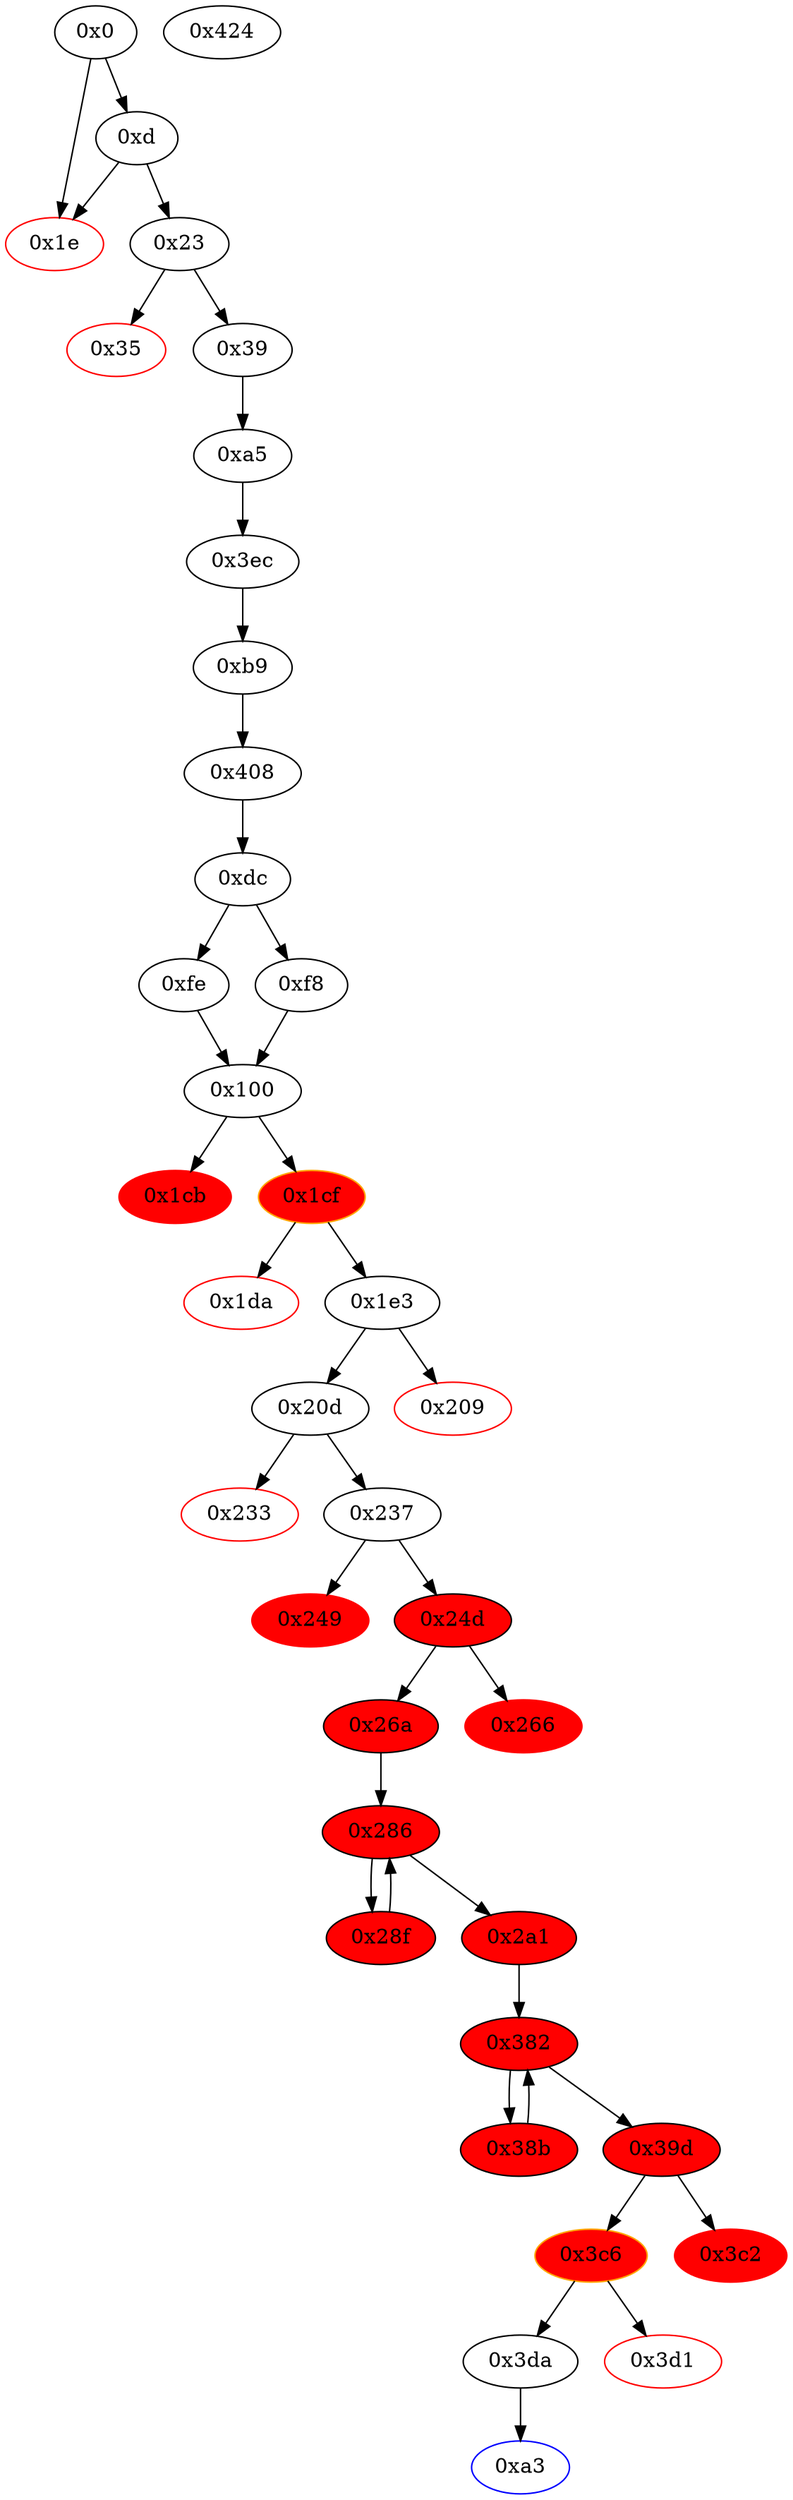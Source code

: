 strict digraph "" {
"0x3ec" [fillcolor=white, id="0x3ec", style=filled, tooltip="Block 0x3ec\n[0x3ec:0x407]\n---\nPredecessors: [0xa5]\nSuccessors: [0xb9]\n---\n0x3ec JUMPDEST\n0x3ed PUSH1 0x0\n0x3ef PUSH20 0xc586bef4a0992c495cf22e1aeee4e446cecdee0e\n0x404 SWAP1\n0x405 POP\n0x406 SWAP1\n0x407 JUMP\n---\n0x3ec: JUMPDEST \n0x3ed: V244 = 0x0\n0x3ef: V245 = 0xc586bef4a0992c495cf22e1aeee4e446cecdee0e\n0x407: JUMP 0xb9\n---\nEntry stack: [V9, 0xa3, V26, V31, V34, V37, V40, V26, V31, 0x0, 0xb9]\nStack pops: 1\nStack additions: [0xc586bef4a0992c495cf22e1aeee4e446cecdee0e]\nExit stack: [V9, 0xa3, V26, V31, V34, V37, V40, V26, V31, 0x0, 0xc586bef4a0992c495cf22e1aeee4e446cecdee0e]\n\nDef sites:\nV9: {0xd.0x12}\n0xa3: {0x23.0x24}\nV26: {0x39.0x55}\nV31: {0x39.0x75}\nV34: {0x39.0x7f}\nV37: {0x39.0x89}\nV40: {0x39.0x93}\nV26: {0x39.0x55}\nV31: {0x39.0x75}\n0x0: {0xa5.0xb0}\n0xb9: {0xa5.0xb2}\n"];
"0x1da" [color=red, fillcolor=white, id="0x1da", style=filled, tooltip="Block 0x1da\n[0x1da:0x1e2]\n---\nPredecessors: [0x1cf]\nSuccessors: []\n---\n0x1da RETURNDATASIZE\n0x1db PUSH1 0x0\n0x1dd DUP1\n0x1de RETURNDATACOPY\n0x1df RETURNDATASIZE\n0x1e0 PUSH1 0x0\n0x1e2 REVERT\n---\n0x1da: V105 = RETURNDATASIZE\n0x1db: V106 = 0x0\n0x1de: RETURNDATACOPY 0x0 0x0 V105\n0x1df: V107 = RETURNDATASIZE\n0x1e0: V108 = 0x0\n0x1e2: REVERT 0x0 V107\n---\nEntry stack: [V9, 0xa3, V26, V31, V34, V37, V40, V26, V31, 0xc586bef4a0992c495cf22e1aeee4e446cecdee0e, S6, 0x0, 0x60, 0xc586bef4a0992c495cf22e1aeee4e446cecdee0e, 0x85e2c5b, V90, V102]\nStack pops: 0\nStack additions: []\nExit stack: [V9, 0xa3, V26, V31, V34, V37, V40, V26, V31, 0xc586bef4a0992c495cf22e1aeee4e446cecdee0e, S6, 0x0, 0x60, 0xc586bef4a0992c495cf22e1aeee4e446cecdee0e, 0x85e2c5b, V90, V102]\n\nDef sites:\nV9: {0xd.0x12}\n0xa3: {0x23.0x24}\nV26: {0x39.0x55}\nV31: {0x39.0x75}\nV34: {0x39.0x7f}\nV37: {0x39.0x89}\nV40: {0x39.0x93}\nV26: {0x39.0x55}\nV31: {0x39.0x75}\n0xc586bef4a0992c495cf22e1aeee4e446cecdee0e: {0x3ec.0x3ef}\nS6: {0x39.0x7f, 0xf8.0xf8}\n0x0: {0x100.0x103}\n0x60: {0x100.0x105}\n0xc586bef4a0992c495cf22e1aeee4e446cecdee0e: {0x100.0x11d}\n0x85e2c5b: {0x100.0x11e}\nV90: {0x100.0x1b0}\nV102: {0x1cf.0x1d3}\n"];
"0xa3" [color=blue, fillcolor=white, id="0xa3", style=filled, tooltip="Block 0xa3\n[0xa3:0xa4]\n---\nPredecessors: [0x3da]\nSuccessors: []\n---\n0xa3 JUMPDEST\n0xa4 STOP\n---\n0xa3: JUMPDEST \n0xa4: STOP \n---\nEntry stack: [V9]\nStack pops: 0\nStack additions: []\nExit stack: [V9]\n\nDef sites:\nV9: {0xd.0x12}\n"];
"0x35" [color=red, fillcolor=white, id="0x35", style=filled, tooltip="Block 0x35\n[0x35:0x38]\n---\nPredecessors: [0x23]\nSuccessors: []\n---\n0x35 PUSH1 0x0\n0x37 DUP1\n0x38 REVERT\n---\n0x35: V22 = 0x0\n0x38: REVERT 0x0 0x0\n---\nEntry stack: [V9, 0xa3, 0x4, V17]\nStack pops: 0\nStack additions: []\nExit stack: [V9, 0xa3, 0x4, V17]\n\nDef sites:\nV9: {0xd.0x12}\n0xa3: {0x23.0x24}\n0x4: {0x23.0x27}\nV17: {0x23.0x2b}\n"];
"0x39" [fillcolor=white, id="0x39", style=filled, tooltip="Block 0x39\n[0x39:0xa2]\n---\nPredecessors: [0x23]\nSuccessors: [0xa5]\n---\n0x39 JUMPDEST\n0x3a DUP2\n0x3b ADD\n0x3c SWAP1\n0x3d DUP1\n0x3e DUP1\n0x3f CALLDATALOAD\n0x40 PUSH20 0xffffffffffffffffffffffffffffffffffffffff\n0x55 AND\n0x56 SWAP1\n0x57 PUSH1 0x20\n0x59 ADD\n0x5a SWAP1\n0x5b SWAP3\n0x5c SWAP2\n0x5d SWAP1\n0x5e DUP1\n0x5f CALLDATALOAD\n0x60 PUSH20 0xffffffffffffffffffffffffffffffffffffffff\n0x75 AND\n0x76 SWAP1\n0x77 PUSH1 0x20\n0x79 ADD\n0x7a SWAP1\n0x7b SWAP3\n0x7c SWAP2\n0x7d SWAP1\n0x7e DUP1\n0x7f CALLDATALOAD\n0x80 SWAP1\n0x81 PUSH1 0x20\n0x83 ADD\n0x84 SWAP1\n0x85 SWAP3\n0x86 SWAP2\n0x87 SWAP1\n0x88 DUP1\n0x89 CALLDATALOAD\n0x8a SWAP1\n0x8b PUSH1 0x20\n0x8d ADD\n0x8e SWAP1\n0x8f SWAP3\n0x90 SWAP2\n0x91 SWAP1\n0x92 DUP1\n0x93 CALLDATALOAD\n0x94 SWAP1\n0x95 PUSH1 0x20\n0x97 ADD\n0x98 SWAP1\n0x99 SWAP3\n0x9a SWAP2\n0x9b SWAP1\n0x9c POP\n0x9d POP\n0x9e POP\n0x9f PUSH2 0xa5\n0xa2 JUMP\n---\n0x39: JUMPDEST \n0x3b: V23 = ADD 0x4 V17\n0x3f: V24 = CALLDATALOAD 0x4\n0x40: V25 = 0xffffffffffffffffffffffffffffffffffffffff\n0x55: V26 = AND 0xffffffffffffffffffffffffffffffffffffffff V24\n0x57: V27 = 0x20\n0x59: V28 = ADD 0x20 0x4\n0x5f: V29 = CALLDATALOAD 0x24\n0x60: V30 = 0xffffffffffffffffffffffffffffffffffffffff\n0x75: V31 = AND 0xffffffffffffffffffffffffffffffffffffffff V29\n0x77: V32 = 0x20\n0x79: V33 = ADD 0x20 0x24\n0x7f: V34 = CALLDATALOAD 0x44\n0x81: V35 = 0x20\n0x83: V36 = ADD 0x20 0x44\n0x89: V37 = CALLDATALOAD 0x64\n0x8b: V38 = 0x20\n0x8d: V39 = ADD 0x20 0x64\n0x93: V40 = CALLDATALOAD 0x84\n0x95: V41 = 0x20\n0x97: V42 = ADD 0x20 0x84\n0x9f: V43 = 0xa5\n0xa2: JUMP 0xa5\n---\nEntry stack: [V9, 0xa3, 0x4, V17]\nStack pops: 2\nStack additions: [V26, V31, V34, V37, V40]\nExit stack: [V9, 0xa3, V26, V31, V34, V37, V40]\n\nDef sites:\nV9: {0xd.0x12}\n0xa3: {0x23.0x24}\n0x4: {0x23.0x27}\nV17: {0x23.0x2b}\n"];
"0x23" [fillcolor=white, id="0x23", style=filled, tooltip="Block 0x23\n[0x23:0x34]\n---\nPredecessors: [0xd]\nSuccessors: [0x35, 0x39]\n---\n0x23 JUMPDEST\n0x24 PUSH2 0xa3\n0x27 PUSH1 0x4\n0x29 DUP1\n0x2a CALLDATASIZE\n0x2b SUB\n0x2c PUSH1 0xa0\n0x2e DUP2\n0x2f LT\n0x30 ISZERO\n0x31 PUSH2 0x39\n0x34 JUMPI\n---\n0x23: JUMPDEST \n0x24: V14 = 0xa3\n0x27: V15 = 0x4\n0x2a: V16 = CALLDATASIZE\n0x2b: V17 = SUB V16 0x4\n0x2c: V18 = 0xa0\n0x2f: V19 = LT V17 0xa0\n0x30: V20 = ISZERO V19\n0x31: V21 = 0x39\n0x34: JUMPI 0x39 V20\n---\nEntry stack: [V9]\nStack pops: 0\nStack additions: [0xa3, 0x4, V17]\nExit stack: [V9, 0xa3, 0x4, V17]\n\nDef sites:\nV9: {0xd.0x12}\n"];
"0x233" [color=red, fillcolor=white, id="0x233", style=filled, tooltip="Block 0x233\n[0x233:0x236]\n---\nPredecessors: [0x20d]\nSuccessors: []\n---\n0x233 PUSH1 0x0\n0x235 DUP1\n0x236 REVERT\n---\n0x233: V137 = 0x0\n0x236: REVERT 0x0 0x0\n---\nEntry stack: [V9, 0xa3, V26, V31, V34, V37, V40, V26, V31, 0xc586bef4a0992c495cf22e1aeee4e446cecdee0e, S9, 0x0, 0x60, V127, V132, V126, V110, V129, V130, V132]\nStack pops: 0\nStack additions: []\nExit stack: [V9, 0xa3, V26, V31, V34, V37, V40, V26, V31, 0xc586bef4a0992c495cf22e1aeee4e446cecdee0e, S9, 0x0, 0x60, V127, V132, V126, V110, V129, V130, V132]\n\nDef sites:\nV9: {0xd.0x12}\n0xa3: {0x23.0x24}\nV26: {0x39.0x55}\nV31: {0x39.0x75}\nV34: {0x39.0x7f}\nV37: {0x39.0x89}\nV40: {0x39.0x93}\nV26: {0x39.0x55}\nV31: {0x39.0x75}\n0xc586bef4a0992c495cf22e1aeee4e446cecdee0e: {0x3ec.0x3ef}\nS9: {0x39.0x7f, 0xf8.0xf8}\n0x0: {0x100.0x103}\n0x60: {0x100.0x105}\nV127: {0x20d.0x213}\nV132: {0x20d.0x220}\nV126: {0x20d.0x20f}\nV110: {0x1e3.0x1ea}\nV129: {0x20d.0x217}\nV130: {0x20d.0x21d}\nV132: {0x20d.0x220}\n"];
"0x1e3" [fillcolor=white, id="0x1e3", style=filled, tooltip="Block 0x1e3\n[0x1e3:0x208]\n---\nPredecessors: [0x1cf]\nSuccessors: [0x209, 0x20d]\n---\n0x1e3 JUMPDEST\n0x1e4 POP\n0x1e5 POP\n0x1e6 POP\n0x1e7 POP\n0x1e8 PUSH1 0x40\n0x1ea MLOAD\n0x1eb RETURNDATASIZE\n0x1ec PUSH1 0x0\n0x1ee DUP3\n0x1ef RETURNDATACOPY\n0x1f0 RETURNDATASIZE\n0x1f1 PUSH1 0x1f\n0x1f3 NOT\n0x1f4 PUSH1 0x1f\n0x1f6 DUP3\n0x1f7 ADD\n0x1f8 AND\n0x1f9 DUP3\n0x1fa ADD\n0x1fb DUP1\n0x1fc PUSH1 0x40\n0x1fe MSTORE\n0x1ff POP\n0x200 PUSH1 0x40\n0x202 DUP2\n0x203 LT\n0x204 ISZERO\n0x205 PUSH2 0x20d\n0x208 JUMPI\n---\n0x1e3: JUMPDEST \n0x1e8: V109 = 0x40\n0x1ea: V110 = M[0x40]\n0x1eb: V111 = RETURNDATASIZE\n0x1ec: V112 = 0x0\n0x1ef: RETURNDATACOPY V110 0x0 V111\n0x1f0: V113 = RETURNDATASIZE\n0x1f1: V114 = 0x1f\n0x1f3: V115 = NOT 0x1f\n0x1f4: V116 = 0x1f\n0x1f7: V117 = ADD V113 0x1f\n0x1f8: V118 = AND V117 0xffffffffffffffffffffffffffffffffffffffffffffffffffffffffffffffe0\n0x1fa: V119 = ADD V110 V118\n0x1fc: V120 = 0x40\n0x1fe: M[0x40] = V119\n0x200: V121 = 0x40\n0x203: V122 = LT V113 0x40\n0x204: V123 = ISZERO V122\n0x205: V124 = 0x20d\n0x208: JUMPI 0x20d V123\n---\nEntry stack: [V9, 0xa3, V26, V31, V34, V37, V40, V26, V31, 0xc586bef4a0992c495cf22e1aeee4e446cecdee0e, S6, 0x0, 0x60, 0xc586bef4a0992c495cf22e1aeee4e446cecdee0e, 0x85e2c5b, V90, V102]\nStack pops: 4\nStack additions: [V110, V113]\nExit stack: [V9, 0xa3, V26, V31, V34, V37, V40, V26, V31, 0xc586bef4a0992c495cf22e1aeee4e446cecdee0e, S6, 0x0, 0x60, V110, V113]\n\nDef sites:\nV9: {0xd.0x12}\n0xa3: {0x23.0x24}\nV26: {0x39.0x55}\nV31: {0x39.0x75}\nV34: {0x39.0x7f}\nV37: {0x39.0x89}\nV40: {0x39.0x93}\nV26: {0x39.0x55}\nV31: {0x39.0x75}\n0xc586bef4a0992c495cf22e1aeee4e446cecdee0e: {0x3ec.0x3ef}\nS6: {0x39.0x7f, 0xf8.0xf8}\n0x0: {0x100.0x103}\n0x60: {0x100.0x105}\n0xc586bef4a0992c495cf22e1aeee4e446cecdee0e: {0x100.0x11d}\n0x85e2c5b: {0x100.0x11e}\nV90: {0x100.0x1b0}\nV102: {0x1cf.0x1d3}\n"];
"0xfe" [fillcolor=white, id="0xfe", style=filled, tooltip="Block 0xfe\n[0xfe:0xff]\n---\nPredecessors: [0xdc]\nSuccessors: [0x100]\n---\n0xfe JUMPDEST\n0xff DUP7\n---\n0xfe: JUMPDEST \n---\nEntry stack: [V9, 0xa3, V26, V31, V34, V37, V40, V26, V31, 0xc586bef4a0992c495cf22e1aeee4e446cecdee0e, 0x0]\nStack pops: 7\nStack additions: [S6, S5, S4, S3, S2, S1, S0, S6]\nExit stack: [V9, 0xa3, V26, V31, V34, V37, V40, V26, V31, 0xc586bef4a0992c495cf22e1aeee4e446cecdee0e, 0x0, V34]\n\nDef sites:\nV9: {0xd.0x12}\n0xa3: {0x23.0x24}\nV26: {0x39.0x55}\nV31: {0x39.0x75}\nV34: {0x39.0x7f}\nV37: {0x39.0x89}\nV40: {0x39.0x93}\nV26: {0x39.0x55}\nV31: {0x39.0x75}\n0xc586bef4a0992c495cf22e1aeee4e446cecdee0e: {0x3ec.0x3ef}\n0x0: {0xb9.0xbc}\n"];
"0x408" [fillcolor=white, id="0x408", style=filled, tooltip="Block 0x408\n[0x408:0x423]\n---\nPredecessors: [0xb9]\nSuccessors: [0xdc]\n---\n0x408 JUMPDEST\n0x409 PUSH1 0x0\n0x40b PUSH20 0xeeeeeeeeeeeeeeeeeeeeeeeeeeeeeeeeeeeeeeee\n0x420 SWAP1\n0x421 POP\n0x422 SWAP1\n0x423 JUMP\n---\n0x408: JUMPDEST \n0x409: V246 = 0x0\n0x40b: V247 = 0xeeeeeeeeeeeeeeeeeeeeeeeeeeeeeeeeeeeeeeee\n0x423: JUMP 0xdc\n---\nEntry stack: [V9, 0xa3, V26, V31, V34, V37, V40, V26, V31, 0xc586bef4a0992c495cf22e1aeee4e446cecdee0e, 0x0, V51, 0xdc]\nStack pops: 1\nStack additions: [0xeeeeeeeeeeeeeeeeeeeeeeeeeeeeeeeeeeeeeeee]\nExit stack: [V9, 0xa3, V26, V31, V34, V37, V40, V26, V31, 0xc586bef4a0992c495cf22e1aeee4e446cecdee0e, 0x0, V51, 0xeeeeeeeeeeeeeeeeeeeeeeeeeeeeeeeeeeeeeeee]\n\nDef sites:\nV9: {0xd.0x12}\n0xa3: {0x23.0x24}\nV26: {0x39.0x55}\nV31: {0x39.0x75}\nV34: {0x39.0x7f}\nV37: {0x39.0x89}\nV40: {0x39.0x93}\nV26: {0x39.0x55}\nV31: {0x39.0x75}\n0xc586bef4a0992c495cf22e1aeee4e446cecdee0e: {0x3ec.0x3ef}\n0x0: {0xb9.0xbc}\nV51: {0xb9.0xd4}\n0xdc: {0xb9.0xd5}\n"];
"0x382" [fillcolor=red, id="0x382", style=filled, tooltip="Block 0x382\n[0x382:0x38a]\n---\nPredecessors: [0x2a1, 0x38b]\nSuccessors: [0x38b, 0x39d]\n---\n0x382 JUMPDEST\n0x383 DUP4\n0x384 DUP2\n0x385 LT\n0x386 ISZERO\n0x387 PUSH2 0x39d\n0x38a JUMPI\n---\n0x382: JUMPDEST \n0x385: V216 = LT S0 V214\n0x386: V217 = ISZERO V216\n0x387: V218 = 0x39d\n0x38a: JUMPI 0x39d V217\n---\nEntry stack: [V9, 0xa3, V26, V31, V34, V37, V40, V26, V31, 0xc586bef4a0992c495cf22e1aeee4e446cecdee0e, S20, V127, V132, 0xc586bef4a0992c495cf22e1aeee4e446cecdee0e, 0xe2a7515e, S15, V31, V26, V34, V127, V132, V40, V185, V201, V209, V212, V214, V214, V209, V212, S0]\nStack pops: 4\nStack additions: [S3, S2, S1, S0]\nExit stack: [V9, 0xa3, V26, V31, V34, V37, V40, V26, V31, 0xc586bef4a0992c495cf22e1aeee4e446cecdee0e, S20, V127, V132, 0xc586bef4a0992c495cf22e1aeee4e446cecdee0e, 0xe2a7515e, S15, V31, V26, V34, V127, V132, V40, V185, V201, V209, V212, V214, V214, V209, V212, S0]\n\nDef sites:\nV9: {0xd.0x12}\n0xa3: {0x23.0x24}\nV26: {0x39.0x55}\nV31: {0x39.0x75}\nV34: {0x39.0x7f}\nV37: {0x39.0x89}\nV40: {0x39.0x93}\nV26: {0x39.0x55}\nV31: {0x39.0x75}\n0xc586bef4a0992c495cf22e1aeee4e446cecdee0e: {0x3ec.0x3ef}\nS20: {0x39.0x7f, 0xf8.0xf8}\nV127: {0x20d.0x213}\nV132: {0x20d.0x220}\n0xc586bef4a0992c495cf22e1aeee4e446cecdee0e: {0x2a1.0x2c9}\n0xe2a7515e: {0x2a1.0x2ca}\nS15: {0x39.0x7f, 0xf8.0xf8}\nV31: {0x39.0x75}\nV26: {0x39.0x55}\nV34: {0x39.0x7f}\nV127: {0x20d.0x213}\nV132: {0x20d.0x220}\nV40: {0x39.0x93}\nV185: {0x2a1.0x2e7}\nV201: {0x2a1.0x358}\nV209: {0x2a1.0x370}\nV212: {0x2a1.0x378}\nV214: {0x2a1.0x37c}\nV214: {0x2a1.0x37c}\nV209: {0x2a1.0x370}\nV212: {0x2a1.0x378}\nS0: {0x2a1.0x380, 0x38b.0x396}\n"];
"0xdc" [fillcolor=white, id="0xdc", style=filled, tooltip="Block 0xdc\n[0xdc:0xf7]\n---\nPredecessors: [0x408]\nSuccessors: [0xf8, 0xfe]\n---\n0xdc JUMPDEST\n0xdd PUSH20 0xffffffffffffffffffffffffffffffffffffffff\n0xf2 AND\n0xf3 EQ\n0xf4 PUSH2 0xfe\n0xf7 JUMPI\n---\n0xdc: JUMPDEST \n0xdd: V54 = 0xffffffffffffffffffffffffffffffffffffffff\n0xf2: V55 = AND 0xffffffffffffffffffffffffffffffffffffffff 0xeeeeeeeeeeeeeeeeeeeeeeeeeeeeeeeeeeeeeeee\n0xf3: V56 = EQ 0xeeeeeeeeeeeeeeeeeeeeeeeeeeeeeeeeeeeeeeee V51\n0xf4: V57 = 0xfe\n0xf7: JUMPI 0xfe V56\n---\nEntry stack: [V9, 0xa3, V26, V31, V34, V37, V40, V26, V31, 0xc586bef4a0992c495cf22e1aeee4e446cecdee0e, 0x0, V51, 0xeeeeeeeeeeeeeeeeeeeeeeeeeeeeeeeeeeeeeeee]\nStack pops: 2\nStack additions: []\nExit stack: [V9, 0xa3, V26, V31, V34, V37, V40, V26, V31, 0xc586bef4a0992c495cf22e1aeee4e446cecdee0e, 0x0]\n\nDef sites:\nV9: {0xd.0x12}\n0xa3: {0x23.0x24}\nV26: {0x39.0x55}\nV31: {0x39.0x75}\nV34: {0x39.0x7f}\nV37: {0x39.0x89}\nV40: {0x39.0x93}\nV26: {0x39.0x55}\nV31: {0x39.0x75}\n0xc586bef4a0992c495cf22e1aeee4e446cecdee0e: {0x3ec.0x3ef}\n0x0: {0xb9.0xbc}\nV51: {0xb9.0xd4}\n0xeeeeeeeeeeeeeeeeeeeeeeeeeeeeeeeeeeeeeeee: {0x408.0x40b}\n"];
"0x1cb" [color=red, fillcolor=red, id="0x1cb", style=filled, tooltip="Block 0x1cb\n[0x1cb:0x1ce]\n---\nPredecessors: [0x100]\nSuccessors: []\n---\n0x1cb PUSH1 0x0\n0x1cd DUP1\n0x1ce REVERT\n---\n0x1cb: V99 = 0x0\n0x1ce: REVERT 0x0 0x0\n---\nEntry stack: [V9, 0xa3, V26, V31, V34, V37, V40, V26, V31, 0xc586bef4a0992c495cf22e1aeee4e446cecdee0e, S11, 0x0, 0x60, 0xc586bef4a0992c495cf22e1aeee4e446cecdee0e, 0x85e2c5b, V90, 0x0, V93, V94, V93, 0xc586bef4a0992c495cf22e1aeee4e446cecdee0e, V96]\nStack pops: 0\nStack additions: []\nExit stack: [V9, 0xa3, V26, V31, V34, V37, V40, V26, V31, 0xc586bef4a0992c495cf22e1aeee4e446cecdee0e, S11, 0x0, 0x60, 0xc586bef4a0992c495cf22e1aeee4e446cecdee0e, 0x85e2c5b, V90, 0x0, V93, V94, V93, 0xc586bef4a0992c495cf22e1aeee4e446cecdee0e, V96]\n\nDef sites:\nV9: {0xd.0x12}\n0xa3: {0x23.0x24}\nV26: {0x39.0x55}\nV31: {0x39.0x75}\nV34: {0x39.0x7f}\nV37: {0x39.0x89}\nV40: {0x39.0x93}\nV26: {0x39.0x55}\nV31: {0x39.0x75}\n0xc586bef4a0992c495cf22e1aeee4e446cecdee0e: {0x3ec.0x3ef}\nS11: {0x39.0x7f, 0xf8.0xf8}\n0x0: {0x100.0x103}\n0x60: {0x100.0x105}\n0xc586bef4a0992c495cf22e1aeee4e446cecdee0e: {0x100.0x11d}\n0x85e2c5b: {0x100.0x11e}\nV90: {0x100.0x1b0}\n0x0: {0x100.0x1b8}\nV93: {0x100.0x1bc}\nV94: {0x100.0x1bf}\nV93: {0x100.0x1bc}\n0xc586bef4a0992c495cf22e1aeee4e446cecdee0e: {0x100.0x11d}\nV96: {0x100.0x1c4}\n"];
"0xb9" [fillcolor=white, id="0xb9", style=filled, tooltip="Block 0xb9\n[0xb9:0xdb]\n---\nPredecessors: [0x3ec]\nSuccessors: [0x408]\n---\n0xb9 JUMPDEST\n0xba SWAP1\n0xbb POP\n0xbc PUSH1 0x0\n0xbe DUP8\n0xbf PUSH20 0xffffffffffffffffffffffffffffffffffffffff\n0xd4 AND\n0xd5 PUSH2 0xdc\n0xd8 PUSH2 0x408\n0xdb JUMP\n---\n0xb9: JUMPDEST \n0xbc: V49 = 0x0\n0xbf: V50 = 0xffffffffffffffffffffffffffffffffffffffff\n0xd4: V51 = AND 0xffffffffffffffffffffffffffffffffffffffff V31\n0xd5: V52 = 0xdc\n0xd8: V53 = 0x408\n0xdb: JUMP 0x408\n---\nEntry stack: [V9, 0xa3, V26, V31, V34, V37, V40, V26, V31, 0x0, 0xc586bef4a0992c495cf22e1aeee4e446cecdee0e]\nStack pops: 8\nStack additions: [S7, S6, S5, S4, S3, S2, S0, 0x0, V51, 0xdc]\nExit stack: [V9, 0xa3, V26, V31, V34, V37, V40, V26, V31, 0xc586bef4a0992c495cf22e1aeee4e446cecdee0e, 0x0, V51, 0xdc]\n\nDef sites:\nV9: {0xd.0x12}\n0xa3: {0x23.0x24}\nV26: {0x39.0x55}\nV31: {0x39.0x75}\nV34: {0x39.0x7f}\nV37: {0x39.0x89}\nV40: {0x39.0x93}\nV26: {0x39.0x55}\nV31: {0x39.0x75}\n0x0: {0xa5.0xb0}\n0xc586bef4a0992c495cf22e1aeee4e446cecdee0e: {0x3ec.0x3ef}\n"];
"0x1cf" [color=orange, fillcolor=red, id="0x1cf", style=filled, tooltip="Block 0x1cf\n[0x1cf:0x1d9]\n---\nPredecessors: [0x100]\nSuccessors: [0x1da, 0x1e3]\n---\n0x1cf JUMPDEST\n0x1d0 POP\n0x1d1 GAS\n0x1d2 STATICCALL\n0x1d3 ISZERO\n0x1d4 DUP1\n0x1d5 ISZERO\n0x1d6 PUSH2 0x1e3\n0x1d9 JUMPI\n---\n0x1cf: JUMPDEST \n0x1d1: V100 = GAS\n0x1d2: V101 = STATICCALL V100 0xc586bef4a0992c495cf22e1aeee4e446cecdee0e V93 V94 V93 0x0\n0x1d3: V102 = ISZERO V101\n0x1d5: V103 = ISZERO V102\n0x1d6: V104 = 0x1e3\n0x1d9: JUMPI 0x1e3 V103\n---\nEntry stack: [V9, 0xa3, V26, V31, V34, V37, V40, V26, V31, 0xc586bef4a0992c495cf22e1aeee4e446cecdee0e, S11, 0x0, 0x60, 0xc586bef4a0992c495cf22e1aeee4e446cecdee0e, 0x85e2c5b, V90, 0x0, V93, V94, V93, 0xc586bef4a0992c495cf22e1aeee4e446cecdee0e, V96]\nStack pops: 6\nStack additions: [V102]\nExit stack: [V9, 0xa3, V26, V31, V34, V37, V40, V26, V31, 0xc586bef4a0992c495cf22e1aeee4e446cecdee0e, S11, 0x0, 0x60, 0xc586bef4a0992c495cf22e1aeee4e446cecdee0e, 0x85e2c5b, V90, V102]\n\nDef sites:\nV9: {0xd.0x12}\n0xa3: {0x23.0x24}\nV26: {0x39.0x55}\nV31: {0x39.0x75}\nV34: {0x39.0x7f}\nV37: {0x39.0x89}\nV40: {0x39.0x93}\nV26: {0x39.0x55}\nV31: {0x39.0x75}\n0xc586bef4a0992c495cf22e1aeee4e446cecdee0e: {0x3ec.0x3ef}\nS11: {0x39.0x7f, 0xf8.0xf8}\n0x0: {0x100.0x103}\n0x60: {0x100.0x105}\n0xc586bef4a0992c495cf22e1aeee4e446cecdee0e: {0x100.0x11d}\n0x85e2c5b: {0x100.0x11e}\nV90: {0x100.0x1b0}\n0x0: {0x100.0x1b8}\nV93: {0x100.0x1bc}\nV94: {0x100.0x1bf}\nV93: {0x100.0x1bc}\n0xc586bef4a0992c495cf22e1aeee4e446cecdee0e: {0x100.0x11d}\nV96: {0x100.0x1c4}\n"];
"0x20d" [fillcolor=white, id="0x20d", style=filled, tooltip="Block 0x20d\n[0x20d:0x232]\n---\nPredecessors: [0x1e3]\nSuccessors: [0x233, 0x237]\n---\n0x20d JUMPDEST\n0x20e DUP2\n0x20f ADD\n0x210 SWAP1\n0x211 DUP1\n0x212 DUP1\n0x213 MLOAD\n0x214 SWAP1\n0x215 PUSH1 0x20\n0x217 ADD\n0x218 SWAP1\n0x219 SWAP3\n0x21a SWAP2\n0x21b SWAP1\n0x21c DUP1\n0x21d MLOAD\n0x21e PUSH1 0x40\n0x220 MLOAD\n0x221 SWAP4\n0x222 SWAP3\n0x223 SWAP2\n0x224 SWAP1\n0x225 DUP5\n0x226 PUSH5 0x100000000\n0x22c DUP3\n0x22d GT\n0x22e ISZERO\n0x22f PUSH2 0x237\n0x232 JUMPI\n---\n0x20d: JUMPDEST \n0x20f: V126 = ADD V110 V113\n0x213: V127 = M[V110]\n0x215: V128 = 0x20\n0x217: V129 = ADD 0x20 V110\n0x21d: V130 = M[V129]\n0x21e: V131 = 0x40\n0x220: V132 = M[0x40]\n0x226: V133 = 0x100000000\n0x22d: V134 = GT V130 0x100000000\n0x22e: V135 = ISZERO V134\n0x22f: V136 = 0x237\n0x232: JUMPI 0x237 V135\n---\nEntry stack: [V9, 0xa3, V26, V31, V34, V37, V40, V26, V31, 0xc586bef4a0992c495cf22e1aeee4e446cecdee0e, S4, 0x0, 0x60, V110, V113]\nStack pops: 2\nStack additions: [V127, V132, V126, S1, V129, V130, V132]\nExit stack: [V9, 0xa3, V26, V31, V34, V37, V40, V26, V31, 0xc586bef4a0992c495cf22e1aeee4e446cecdee0e, S4, 0x0, 0x60, V127, V132, V126, V110, V129, V130, V132]\n\nDef sites:\nV9: {0xd.0x12}\n0xa3: {0x23.0x24}\nV26: {0x39.0x55}\nV31: {0x39.0x75}\nV34: {0x39.0x7f}\nV37: {0x39.0x89}\nV40: {0x39.0x93}\nV26: {0x39.0x55}\nV31: {0x39.0x75}\n0xc586bef4a0992c495cf22e1aeee4e446cecdee0e: {0x3ec.0x3ef}\nS4: {0x39.0x7f, 0xf8.0xf8}\n0x0: {0x100.0x103}\n0x60: {0x100.0x105}\nV110: {0x1e3.0x1ea}\nV113: {0x1e3.0x1f0}\n"];
"0xa5" [fillcolor=white, id="0xa5", style=filled, tooltip="Block 0xa5\n[0xa5:0xb8]\n---\nPredecessors: [0x39]\nSuccessors: [0x3ec]\n---\n0xa5 JUMPDEST\n0xa6 PUSH1 0x0\n0xa8 DUP6\n0xa9 SWAP1\n0xaa POP\n0xab PUSH1 0x0\n0xad DUP6\n0xae SWAP1\n0xaf POP\n0xb0 PUSH1 0x0\n0xb2 PUSH2 0xb9\n0xb5 PUSH2 0x3ec\n0xb8 JUMP\n---\n0xa5: JUMPDEST \n0xa6: V44 = 0x0\n0xab: V45 = 0x0\n0xb0: V46 = 0x0\n0xb2: V47 = 0xb9\n0xb5: V48 = 0x3ec\n0xb8: JUMP 0x3ec\n---\nEntry stack: [V9, 0xa3, V26, V31, V34, V37, V40]\nStack pops: 5\nStack additions: [S4, S3, S2, S1, S0, S4, S3, 0x0, 0xb9]\nExit stack: [V9, 0xa3, V26, V31, V34, V37, V40, V26, V31, 0x0, 0xb9]\n\nDef sites:\nV9: {0xd.0x12}\n0xa3: {0x23.0x24}\nV26: {0x39.0x55}\nV31: {0x39.0x75}\nV34: {0x39.0x7f}\nV37: {0x39.0x89}\nV40: {0x39.0x93}\n"];
"0x3da" [fillcolor=white, id="0x3da", style=filled, tooltip="Block 0x3da\n[0x3da:0x3eb]\n---\nPredecessors: [0x3c6]\nSuccessors: [0xa3]\n---\n0x3da JUMPDEST\n0x3db POP\n0x3dc POP\n0x3dd POP\n0x3de POP\n0x3df POP\n0x3e0 POP\n0x3e1 POP\n0x3e2 POP\n0x3e3 POP\n0x3e4 POP\n0x3e5 POP\n0x3e6 POP\n0x3e7 POP\n0x3e8 POP\n0x3e9 POP\n0x3ea POP\n0x3eb JUMP\n---\n0x3da: JUMPDEST \n0x3eb: JUMP 0xa3\n---\nEntry stack: [V9, 0xa3, V26, V31, V34, V37, V40, V26, V31, 0xc586bef4a0992c495cf22e1aeee4e446cecdee0e, S7, V127, V132, 0xc586bef4a0992c495cf22e1aeee4e446cecdee0e, 0xe2a7515e, S2, S1, V237]\nStack pops: 17\nStack additions: []\nExit stack: [V9]\n\nDef sites:\nV9: {0xd.0x12}\n0xa3: {0x23.0x24}\nV26: {0x39.0x55}\nV31: {0x39.0x75}\nV34: {0x39.0x7f}\nV37: {0x39.0x89}\nV40: {0x39.0x93}\nV26: {0x39.0x55}\nV31: {0x39.0x75}\n0xc586bef4a0992c495cf22e1aeee4e446cecdee0e: {0x3ec.0x3ef}\nS7: {0x39.0x7f, 0xf8.0xf8}\nV127: {0x20d.0x213}\nV132: {0x20d.0x220}\n0xc586bef4a0992c495cf22e1aeee4e446cecdee0e: {0x2a1.0x2c9}\n0xe2a7515e: {0x2a1.0x2ca}\nS2: {0x39.0x7f, 0xf8.0xf8}\nS1: {0x39d_0x2a1.0x3a4, 0x39d_0x38b.0x3a4}\nV237: {0x3c6.0x3ca}\n"];
"0x26a" [fillcolor=red, id="0x26a", style=filled, tooltip="Block 0x26a\n[0x26a:0x285]\n---\nPredecessors: [0x24d]\nSuccessors: [0x286]\n---\n0x26a JUMPDEST\n0x26b DUP1\n0x26c DUP4\n0x26d MSTORE\n0x26e PUSH1 0x20\n0x270 DUP4\n0x271 ADD\n0x272 SWAP3\n0x273 POP\n0x274 POP\n0x275 POP\n0x276 SWAP1\n0x277 DUP1\n0x278 MLOAD\n0x279 SWAP1\n0x27a PUSH1 0x20\n0x27c ADD\n0x27d SWAP1\n0x27e PUSH1 0x20\n0x280 MUL\n0x281 DUP1\n0x282 DUP4\n0x283 DUP4\n0x284 PUSH1 0x0\n---\n0x26a: JUMPDEST \n0x26d: M[V132] = V145\n0x26e: V156 = 0x20\n0x271: V157 = ADD V132 0x20\n0x278: V158 = M[V138]\n0x27a: V159 = 0x20\n0x27c: V160 = ADD 0x20 V138\n0x27e: V161 = 0x20\n0x280: V162 = MUL 0x20 V158\n0x284: V163 = 0x0\n---\nEntry stack: [V9, 0xa3, V26, V31, V34, V37, V40, V26, V31, 0xc586bef4a0992c495cf22e1aeee4e446cecdee0e, S11, 0x0, 0x60, V127, V132, V126, V110, V129, V138, V132, V140, V145]\nStack pops: 4\nStack additions: [V157, V160, V162, V162, V157, V160, 0x0]\nExit stack: [V9, 0xa3, V26, V31, V34, V37, V40, V26, V31, 0xc586bef4a0992c495cf22e1aeee4e446cecdee0e, S11, 0x0, 0x60, V127, V132, V126, V110, V129, V157, V160, V162, V162, V157, V160, 0x0]\n\nDef sites:\nV9: {0xd.0x12}\n0xa3: {0x23.0x24}\nV26: {0x39.0x55}\nV31: {0x39.0x75}\nV34: {0x39.0x7f}\nV37: {0x39.0x89}\nV40: {0x39.0x93}\nV26: {0x39.0x55}\nV31: {0x39.0x75}\n0xc586bef4a0992c495cf22e1aeee4e446cecdee0e: {0x3ec.0x3ef}\nS11: {0x39.0x7f, 0xf8.0xf8}\n0x0: {0x100.0x103}\n0x60: {0x100.0x105}\nV127: {0x20d.0x213}\nV132: {0x20d.0x220}\nV126: {0x20d.0x20f}\nV110: {0x1e3.0x1ea}\nV129: {0x20d.0x217}\nV138: {0x237.0x23a}\nV132: {0x20d.0x220}\nV140: {0x237.0x240}\nV145: {0x24d.0x24f}\n"];
"0x266" [color=red, fillcolor=red, id="0x266", style=filled, tooltip="Block 0x266\n[0x266:0x269]\n---\nPredecessors: [0x24d]\nSuccessors: []\n---\n0x266 PUSH1 0x0\n0x268 DUP1\n0x269 REVERT\n---\n0x266: V155 = 0x0\n0x269: REVERT 0x0 0x0\n---\nEntry stack: [V9, 0xa3, V26, V31, V34, V37, V40, V26, V31, 0xc586bef4a0992c495cf22e1aeee4e446cecdee0e, S11, 0x0, 0x60, V127, V132, V126, V110, V129, V138, V132, V140, V145]\nStack pops: 0\nStack additions: []\nExit stack: [V9, 0xa3, V26, V31, V34, V37, V40, V26, V31, 0xc586bef4a0992c495cf22e1aeee4e446cecdee0e, S11, 0x0, 0x60, V127, V132, V126, V110, V129, V138, V132, V140, V145]\n\nDef sites:\nV9: {0xd.0x12}\n0xa3: {0x23.0x24}\nV26: {0x39.0x55}\nV31: {0x39.0x75}\nV34: {0x39.0x7f}\nV37: {0x39.0x89}\nV40: {0x39.0x93}\nV26: {0x39.0x55}\nV31: {0x39.0x75}\n0xc586bef4a0992c495cf22e1aeee4e446cecdee0e: {0x3ec.0x3ef}\nS11: {0x39.0x7f, 0xf8.0xf8}\n0x0: {0x100.0x103}\n0x60: {0x100.0x105}\nV127: {0x20d.0x213}\nV132: {0x20d.0x220}\nV126: {0x20d.0x20f}\nV110: {0x1e3.0x1ea}\nV129: {0x20d.0x217}\nV138: {0x237.0x23a}\nV132: {0x20d.0x220}\nV140: {0x237.0x240}\nV145: {0x24d.0x24f}\n"];
"0x38b" [fillcolor=red, id="0x38b", style=filled, tooltip="Block 0x38b\n[0x38b:0x39c]\n---\nPredecessors: [0x382]\nSuccessors: [0x382]\n---\n0x38b DUP1\n0x38c DUP3\n0x38d ADD\n0x38e MLOAD\n0x38f DUP2\n0x390 DUP5\n0x391 ADD\n0x392 MSTORE\n0x393 PUSH1 0x20\n0x395 DUP2\n0x396 ADD\n0x397 SWAP1\n0x398 POP\n0x399 PUSH2 0x382\n0x39c JUMP\n---\n0x38d: V219 = ADD V212 S0\n0x38e: V220 = M[V219]\n0x391: V221 = ADD V209 S0\n0x392: M[V221] = V220\n0x393: V222 = 0x20\n0x396: V223 = ADD S0 0x20\n0x399: V224 = 0x382\n0x39c: JUMP 0x382\n---\nEntry stack: [V9, 0xa3, V26, V31, V34, V37, V40, V26, V31, 0xc586bef4a0992c495cf22e1aeee4e446cecdee0e, S20, V127, V132, 0xc586bef4a0992c495cf22e1aeee4e446cecdee0e, 0xe2a7515e, S15, V31, V26, V34, V127, V132, V40, V185, V201, V209, V212, V214, V214, V209, V212, S0]\nStack pops: 3\nStack additions: [S2, S1, V223]\nExit stack: [V9, 0xa3, V26, V31, V34, V37, V40, V26, V31, 0xc586bef4a0992c495cf22e1aeee4e446cecdee0e, S20, V127, V132, 0xc586bef4a0992c495cf22e1aeee4e446cecdee0e, 0xe2a7515e, S15, V31, V26, V34, V127, V132, V40, V185, V201, V209, V212, V214, V214, V209, V212, V223]\n\nDef sites:\nV9: {0xd.0x12}\n0xa3: {0x23.0x24}\nV26: {0x39.0x55}\nV31: {0x39.0x75}\nV34: {0x39.0x7f}\nV37: {0x39.0x89}\nV40: {0x39.0x93}\nV26: {0x39.0x55}\nV31: {0x39.0x75}\n0xc586bef4a0992c495cf22e1aeee4e446cecdee0e: {0x3ec.0x3ef}\nS20: {0x39.0x7f, 0xf8.0xf8}\nV127: {0x20d.0x213}\nV132: {0x20d.0x220}\n0xc586bef4a0992c495cf22e1aeee4e446cecdee0e: {0x2a1.0x2c9}\n0xe2a7515e: {0x2a1.0x2ca}\nS15: {0x39.0x7f, 0xf8.0xf8}\nV31: {0x39.0x75}\nV26: {0x39.0x55}\nV34: {0x39.0x7f}\nV127: {0x20d.0x213}\nV132: {0x20d.0x220}\nV40: {0x39.0x93}\nV185: {0x2a1.0x2e7}\nV201: {0x2a1.0x358}\nV209: {0x2a1.0x370}\nV212: {0x2a1.0x378}\nV214: {0x2a1.0x37c}\nV214: {0x2a1.0x37c}\nV209: {0x2a1.0x370}\nV212: {0x2a1.0x378}\nS0: {0x2a1.0x380, 0x38b.0x396}\n"];
"0x28f" [fillcolor=red, id="0x28f", style=filled, tooltip="Block 0x28f\n[0x28f:0x2a0]\n---\nPredecessors: [0x286]\nSuccessors: [0x286]\n---\n0x28f DUP1\n0x290 DUP3\n0x291 ADD\n0x292 MLOAD\n0x293 DUP2\n0x294 DUP5\n0x295 ADD\n0x296 MSTORE\n0x297 PUSH1 0x20\n0x299 DUP2\n0x29a ADD\n0x29b SWAP1\n0x29c POP\n0x29d PUSH2 0x286\n0x2a0 JUMP\n---\n0x291: V167 = ADD V160 S0\n0x292: V168 = M[V167]\n0x295: V169 = ADD V157 S0\n0x296: M[V169] = V168\n0x297: V170 = 0x20\n0x29a: V171 = ADD S0 0x20\n0x29d: V172 = 0x286\n0x2a0: JUMP 0x286\n---\nEntry stack: [V9, 0xa3, V26, V31, V34, V37, V40, V26, V31, 0xc586bef4a0992c495cf22e1aeee4e446cecdee0e, S14, 0x0, 0x60, V127, V132, V126, V110, V129, V157, V160, V162, V162, V157, V160, S0]\nStack pops: 3\nStack additions: [S2, S1, V171]\nExit stack: [V9, 0xa3, V26, V31, V34, V37, V40, V26, V31, 0xc586bef4a0992c495cf22e1aeee4e446cecdee0e, S14, 0x0, 0x60, V127, V132, V126, V110, V129, V157, V160, V162, V162, V157, V160, V171]\n\nDef sites:\nV9: {0xd.0x12}\n0xa3: {0x23.0x24}\nV26: {0x39.0x55}\nV31: {0x39.0x75}\nV34: {0x39.0x7f}\nV37: {0x39.0x89}\nV40: {0x39.0x93}\nV26: {0x39.0x55}\nV31: {0x39.0x75}\n0xc586bef4a0992c495cf22e1aeee4e446cecdee0e: {0x3ec.0x3ef}\nS14: {0x39.0x7f, 0xf8.0xf8}\n0x0: {0x100.0x103}\n0x60: {0x100.0x105}\nV127: {0x20d.0x213}\nV132: {0x20d.0x220}\nV126: {0x20d.0x20f}\nV110: {0x1e3.0x1ea}\nV129: {0x20d.0x217}\nV157: {0x26a.0x271}\nV160: {0x26a.0x27c}\nV162: {0x26a.0x280}\nV162: {0x26a.0x280}\nV157: {0x26a.0x271}\nV160: {0x26a.0x27c}\nS0: {0x26a.0x284, 0x28f.0x29a}\n"];
"0x286" [fillcolor=red, id="0x286", style=filled, tooltip="Block 0x286\n[0x286:0x28e]\n---\nPredecessors: [0x26a, 0x28f]\nSuccessors: [0x28f, 0x2a1]\n---\n0x286 JUMPDEST\n0x287 DUP4\n0x288 DUP2\n0x289 LT\n0x28a ISZERO\n0x28b PUSH2 0x2a1\n0x28e JUMPI\n---\n0x286: JUMPDEST \n0x289: V164 = LT S0 V162\n0x28a: V165 = ISZERO V164\n0x28b: V166 = 0x2a1\n0x28e: JUMPI 0x2a1 V165\n---\nEntry stack: [V9, 0xa3, V26, V31, V34, V37, V40, V26, V31, 0xc586bef4a0992c495cf22e1aeee4e446cecdee0e, S14, 0x0, 0x60, V127, V132, V126, V110, V129, V157, V160, V162, V162, V157, V160, S0]\nStack pops: 4\nStack additions: [S3, S2, S1, S0]\nExit stack: [V9, 0xa3, V26, V31, V34, V37, V40, V26, V31, 0xc586bef4a0992c495cf22e1aeee4e446cecdee0e, S14, 0x0, 0x60, V127, V132, V126, V110, V129, V157, V160, V162, V162, V157, V160, S0]\n\nDef sites:\nV9: {0xd.0x12}\n0xa3: {0x23.0x24}\nV26: {0x39.0x55}\nV31: {0x39.0x75}\nV34: {0x39.0x7f}\nV37: {0x39.0x89}\nV40: {0x39.0x93}\nV26: {0x39.0x55}\nV31: {0x39.0x75}\n0xc586bef4a0992c495cf22e1aeee4e446cecdee0e: {0x3ec.0x3ef}\nS14: {0x39.0x7f, 0xf8.0xf8}\n0x0: {0x100.0x103}\n0x60: {0x100.0x105}\nV127: {0x20d.0x213}\nV132: {0x20d.0x220}\nV126: {0x20d.0x20f}\nV110: {0x1e3.0x1ea}\nV129: {0x20d.0x217}\nV157: {0x26a.0x271}\nV160: {0x26a.0x27c}\nV162: {0x26a.0x280}\nV162: {0x26a.0x280}\nV157: {0x26a.0x271}\nV160: {0x26a.0x27c}\nS0: {0x26a.0x284, 0x28f.0x29a}\n"];
"0x237" [fillcolor=white, id="0x237", style=filled, tooltip="Block 0x237\n[0x237:0x248]\n---\nPredecessors: [0x20d]\nSuccessors: [0x249, 0x24d]\n---\n0x237 JUMPDEST\n0x238 DUP4\n0x239 DUP3\n0x23a ADD\n0x23b SWAP2\n0x23c POP\n0x23d PUSH1 0x20\n0x23f DUP3\n0x240 ADD\n0x241 DUP6\n0x242 DUP2\n0x243 GT\n0x244 ISZERO\n0x245 PUSH2 0x24d\n0x248 JUMPI\n---\n0x237: JUMPDEST \n0x23a: V138 = ADD V130 V110\n0x23d: V139 = 0x20\n0x240: V140 = ADD V138 0x20\n0x243: V141 = GT V140 V126\n0x244: V142 = ISZERO V141\n0x245: V143 = 0x24d\n0x248: JUMPI 0x24d V142\n---\nEntry stack: [V9, 0xa3, V26, V31, V34, V37, V40, V26, V31, 0xc586bef4a0992c495cf22e1aeee4e446cecdee0e, S9, 0x0, 0x60, V127, V132, V126, V110, V129, V130, V132]\nStack pops: 5\nStack additions: [S4, S3, S2, V138, S0, V140]\nExit stack: [V9, 0xa3, V26, V31, V34, V37, V40, V26, V31, 0xc586bef4a0992c495cf22e1aeee4e446cecdee0e, S9, 0x0, 0x60, V127, V132, V126, V110, V129, V138, V132, V140]\n\nDef sites:\nV9: {0xd.0x12}\n0xa3: {0x23.0x24}\nV26: {0x39.0x55}\nV31: {0x39.0x75}\nV34: {0x39.0x7f}\nV37: {0x39.0x89}\nV40: {0x39.0x93}\nV26: {0x39.0x55}\nV31: {0x39.0x75}\n0xc586bef4a0992c495cf22e1aeee4e446cecdee0e: {0x3ec.0x3ef}\nS9: {0x39.0x7f, 0xf8.0xf8}\n0x0: {0x100.0x103}\n0x60: {0x100.0x105}\nV127: {0x20d.0x213}\nV132: {0x20d.0x220}\nV126: {0x20d.0x20f}\nV110: {0x1e3.0x1ea}\nV129: {0x20d.0x217}\nV130: {0x20d.0x21d}\nV132: {0x20d.0x220}\n"];
"0x39d" [fillcolor=red, id="0x39d", style=filled, tooltip="Block 0x39d\n[0x39d:0x3c1]\n---\nPredecessors: [0x382]\nSuccessors: [0x3c2, 0x3c6]\n---\n0x39d JUMPDEST\n0x39e POP\n0x39f POP\n0x3a0 POP\n0x3a1 POP\n0x3a2 SWAP1\n0x3a3 POP\n0x3a4 ADD\n0x3a5 SWAP8\n0x3a6 POP\n0x3a7 POP\n0x3a8 POP\n0x3a9 POP\n0x3aa POP\n0x3ab POP\n0x3ac POP\n0x3ad POP\n0x3ae PUSH1 0x0\n0x3b0 PUSH1 0x40\n0x3b2 MLOAD\n0x3b3 DUP1\n0x3b4 DUP4\n0x3b5 SUB\n0x3b6 DUP2\n0x3b7 DUP6\n0x3b8 DUP9\n0x3b9 DUP1\n0x3ba EXTCODESIZE\n0x3bb ISZERO\n0x3bc DUP1\n0x3bd ISZERO\n0x3be PUSH2 0x3c6\n0x3c1 JUMPI\n---\n0x39d: JUMPDEST \n0x3a4: V225 = ADD V214 V209\n0x3ae: V226 = 0x0\n0x3b0: V227 = 0x40\n0x3b2: V228 = M[0x40]\n0x3b5: V229 = SUB V225 V228\n0x3ba: V230 = EXTCODESIZE 0xc586bef4a0992c495cf22e1aeee4e446cecdee0e\n0x3bb: V231 = ISZERO V230\n0x3bd: V232 = ISZERO V231\n0x3be: V233 = 0x3c6\n0x3c1: JUMPI 0x3c6 V232\n---\nEntry stack: [V9, 0xa3, V26, V31, V34, V37, V40, V26, V31, 0xc586bef4a0992c495cf22e1aeee4e446cecdee0e, S20, V127, V132, 0xc586bef4a0992c495cf22e1aeee4e446cecdee0e, 0xe2a7515e, S15, V31, V26, V34, V127, V132, V40, V185, V201, V209, V212, V214, V214, V209, V212, S0]\nStack pops: 18\nStack additions: [S17, S16, S15, V225, 0x0, V228, V229, V228, S15, S17, V231]\nExit stack: [V9, 0xa3, V26, V31, V34, V37, V40, V26, V31, 0xc586bef4a0992c495cf22e1aeee4e446cecdee0e, S20, V127, V132, 0xc586bef4a0992c495cf22e1aeee4e446cecdee0e, 0xe2a7515e, S15, V225, 0x0, V228, V229, V228, S15, 0xc586bef4a0992c495cf22e1aeee4e446cecdee0e, V231]\n\nDef sites:\nV9: {0xd.0x12}\n0xa3: {0x23.0x24}\nV26: {0x39.0x55}\nV31: {0x39.0x75}\nV34: {0x39.0x7f}\nV37: {0x39.0x89}\nV40: {0x39.0x93}\nV26: {0x39.0x55}\nV31: {0x39.0x75}\n0xc586bef4a0992c495cf22e1aeee4e446cecdee0e: {0x3ec.0x3ef}\nS20: {0x39.0x7f, 0xf8.0xf8}\nV127: {0x20d.0x213}\nV132: {0x20d.0x220}\n0xc586bef4a0992c495cf22e1aeee4e446cecdee0e: {0x2a1.0x2c9}\n0xe2a7515e: {0x2a1.0x2ca}\nS15: {0x39.0x7f, 0xf8.0xf8}\nV31: {0x39.0x75}\nV26: {0x39.0x55}\nV34: {0x39.0x7f}\nV127: {0x20d.0x213}\nV132: {0x20d.0x220}\nV40: {0x39.0x93}\nV185: {0x2a1.0x2e7}\nV201: {0x2a1.0x358}\nV209: {0x2a1.0x370}\nV212: {0x2a1.0x378}\nV214: {0x2a1.0x37c}\nV214: {0x2a1.0x37c}\nV209: {0x2a1.0x370}\nV212: {0x2a1.0x378}\nS0: {0x2a1.0x380, 0x38b.0x396}\n"];
"0x249" [color=red, fillcolor=red, id="0x249", style=filled, tooltip="Block 0x249\n[0x249:0x24c]\n---\nPredecessors: [0x237]\nSuccessors: []\n---\n0x249 PUSH1 0x0\n0x24b DUP1\n0x24c REVERT\n---\n0x249: V144 = 0x0\n0x24c: REVERT 0x0 0x0\n---\nEntry stack: [V9, 0xa3, V26, V31, V34, V37, V40, V26, V31, 0xc586bef4a0992c495cf22e1aeee4e446cecdee0e, S10, 0x0, 0x60, V127, V132, V126, V110, V129, V138, V132, V140]\nStack pops: 0\nStack additions: []\nExit stack: [V9, 0xa3, V26, V31, V34, V37, V40, V26, V31, 0xc586bef4a0992c495cf22e1aeee4e446cecdee0e, S10, 0x0, 0x60, V127, V132, V126, V110, V129, V138, V132, V140]\n\nDef sites:\nV9: {0xd.0x12}\n0xa3: {0x23.0x24}\nV26: {0x39.0x55}\nV31: {0x39.0x75}\nV34: {0x39.0x7f}\nV37: {0x39.0x89}\nV40: {0x39.0x93}\nV26: {0x39.0x55}\nV31: {0x39.0x75}\n0xc586bef4a0992c495cf22e1aeee4e446cecdee0e: {0x3ec.0x3ef}\nS10: {0x39.0x7f, 0xf8.0xf8}\n0x0: {0x100.0x103}\n0x60: {0x100.0x105}\nV127: {0x20d.0x213}\nV132: {0x20d.0x220}\nV126: {0x20d.0x20f}\nV110: {0x1e3.0x1ea}\nV129: {0x20d.0x217}\nV138: {0x237.0x23a}\nV132: {0x20d.0x220}\nV140: {0x237.0x240}\n"];
"0x0" [fillcolor=white, id="0x0", style=filled, tooltip="Block 0x0\n[0x0:0xc]\n---\nPredecessors: []\nSuccessors: [0xd, 0x1e]\n---\n0x0 PUSH1 0x80\n0x2 PUSH1 0x40\n0x4 MSTORE\n0x5 PUSH1 0x4\n0x7 CALLDATASIZE\n0x8 LT\n0x9 PUSH2 0x1e\n0xc JUMPI\n---\n0x0: V0 = 0x80\n0x2: V1 = 0x40\n0x4: M[0x40] = 0x80\n0x5: V2 = 0x4\n0x7: V3 = CALLDATASIZE\n0x8: V4 = LT V3 0x4\n0x9: V5 = 0x1e\n0xc: JUMPI 0x1e V4\n---\nEntry stack: []\nStack pops: 0\nStack additions: []\nExit stack: []\n\nDef sites:\n"];
"0x1e" [color=red, fillcolor=white, id="0x1e", style=filled, tooltip="Block 0x1e\n[0x1e:0x22]\n---\nPredecessors: [0x0, 0xd]\nSuccessors: []\n---\n0x1e JUMPDEST\n0x1f PUSH1 0x0\n0x21 DUP1\n0x22 REVERT\n---\n0x1e: JUMPDEST \n0x1f: V13 = 0x0\n0x22: REVERT 0x0 0x0\n---\nEntry stack: [V9]\nStack pops: 0\nStack additions: []\nExit stack: [V9]\n\nDef sites:\nV9: {0xd.0x12}\n"];
"0x3d1" [color=red, fillcolor=white, id="0x3d1", style=filled, tooltip="Block 0x3d1\n[0x3d1:0x3d9]\n---\nPredecessors: [0x3c6]\nSuccessors: []\n---\n0x3d1 RETURNDATASIZE\n0x3d2 PUSH1 0x0\n0x3d4 DUP1\n0x3d5 RETURNDATACOPY\n0x3d6 RETURNDATASIZE\n0x3d7 PUSH1 0x0\n0x3d9 REVERT\n---\n0x3d1: V240 = RETURNDATASIZE\n0x3d2: V241 = 0x0\n0x3d5: RETURNDATACOPY 0x0 0x0 V240\n0x3d6: V242 = RETURNDATASIZE\n0x3d7: V243 = 0x0\n0x3d9: REVERT 0x0 V242\n---\nEntry stack: [V9, 0xa3, V26, V31, V34, V37, V40, V26, V31, 0xc586bef4a0992c495cf22e1aeee4e446cecdee0e, S7, V127, V132, 0xc586bef4a0992c495cf22e1aeee4e446cecdee0e, 0xe2a7515e, S2, S1, V237]\nStack pops: 0\nStack additions: []\nExit stack: [V9, 0xa3, V26, V31, V34, V37, V40, V26, V31, 0xc586bef4a0992c495cf22e1aeee4e446cecdee0e, S7, V127, V132, 0xc586bef4a0992c495cf22e1aeee4e446cecdee0e, 0xe2a7515e, S2, S1, V237]\n\nDef sites:\nV9: {0xd.0x12}\n0xa3: {0x23.0x24}\nV26: {0x39.0x55}\nV31: {0x39.0x75}\nV34: {0x39.0x7f}\nV37: {0x39.0x89}\nV40: {0x39.0x93}\nV26: {0x39.0x55}\nV31: {0x39.0x75}\n0xc586bef4a0992c495cf22e1aeee4e446cecdee0e: {0x3ec.0x3ef}\nS7: {0x39.0x7f, 0xf8.0xf8}\nV127: {0x20d.0x213}\nV132: {0x20d.0x220}\n0xc586bef4a0992c495cf22e1aeee4e446cecdee0e: {0x2a1.0x2c9}\n0xe2a7515e: {0x2a1.0x2ca}\nS2: {0x39.0x7f, 0xf8.0xf8}\nS1: {0x39d_0x2a1.0x3a4, 0x39d_0x38b.0x3a4}\nV237: {0x3c6.0x3ca}\n"];
"0x209" [color=red, fillcolor=white, id="0x209", style=filled, tooltip="Block 0x209\n[0x209:0x20c]\n---\nPredecessors: [0x1e3]\nSuccessors: []\n---\n0x209 PUSH1 0x0\n0x20b DUP1\n0x20c REVERT\n---\n0x209: V125 = 0x0\n0x20c: REVERT 0x0 0x0\n---\nEntry stack: [V9, 0xa3, V26, V31, V34, V37, V40, V26, V31, 0xc586bef4a0992c495cf22e1aeee4e446cecdee0e, S4, 0x0, 0x60, V110, V113]\nStack pops: 0\nStack additions: []\nExit stack: [V9, 0xa3, V26, V31, V34, V37, V40, V26, V31, 0xc586bef4a0992c495cf22e1aeee4e446cecdee0e, S4, 0x0, 0x60, V110, V113]\n\nDef sites:\nV9: {0xd.0x12}\n0xa3: {0x23.0x24}\nV26: {0x39.0x55}\nV31: {0x39.0x75}\nV34: {0x39.0x7f}\nV37: {0x39.0x89}\nV40: {0x39.0x93}\nV26: {0x39.0x55}\nV31: {0x39.0x75}\n0xc586bef4a0992c495cf22e1aeee4e446cecdee0e: {0x3ec.0x3ef}\nS4: {0x39.0x7f, 0xf8.0xf8}\n0x0: {0x100.0x103}\n0x60: {0x100.0x105}\nV110: {0x1e3.0x1ea}\nV113: {0x1e3.0x1f0}\n"];
"0x424" [fillcolor=white, id="0x424", style=filled, tooltip="Block 0x424\n[0x424:0x459]\n---\nPredecessors: []\nSuccessors: []\n---\n0x424 INVALID\n0x425 LOG2\n0x426 PUSH5 0x6970667358\n0x42c MISSING 0x22\n0x42d SLT\n0x42e SHA3\n0x42f SSTORE\n0x430 MISSING 0xd4\n0x431 OR\n0x432 MISSING 0x4a\n0x433 MISSING 0xd3\n0x434 MUL\n0x435 PUSH10 0x19af907eec46e2ee8489\n0x440 MISSING 0xee\n0x441 MISSING 0xc4\n0x442 MSTORE8\n0x443 MISSING 0xf\n0x444 EXP\n0x445 MISSING 0xa9\n0x446 GASLIMIT\n0x447 DUP2\n0x448 SWAP7\n0x449 PUSH12 0x8353fdd00164736f6c634300\n0x456 MOD\n0x457 STOP\n0x458 STOP\n0x459 CALLER\n---\n0x424: INVALID \n0x425: LOG S0 S1 S2 S3\n0x426: V248 = 0x6970667358\n0x42c: MISSING 0x22\n0x42d: V249 = SLT S0 S1\n0x42e: V250 = SHA3 V249 S2\n0x42f: S[V250] = S3\n0x430: MISSING 0xd4\n0x431: V251 = OR S0 S1\n0x432: MISSING 0x4a\n0x433: MISSING 0xd3\n0x434: V252 = MUL S0 S1\n0x435: V253 = 0x19af907eec46e2ee8489\n0x440: MISSING 0xee\n0x441: MISSING 0xc4\n0x442: M8[S0] = S1\n0x443: MISSING 0xf\n0x444: V254 = EXP S0 S1\n0x445: MISSING 0xa9\n0x446: V255 = GASLIMIT\n0x449: V256 = 0x8353fdd00164736f6c634300\n0x456: V257 = MOD 0x8353fdd00164736f6c634300 S5\n0x457: STOP \n0x458: STOP \n0x459: V258 = CALLER\n---\nEntry stack: []\nStack pops: 0\nStack additions: [0x6970667358, V251, 0x19af907eec46e2ee8489, V252, V254, V257, V255, S0, S1, S2, S3, S4, S0, V258]\nExit stack: []\n\nDef sites:\n"];
"0xf8" [fillcolor=white, id="0xf8", style=filled, tooltip="Block 0xf8\n[0xf8:0xfd]\n---\nPredecessors: [0xdc]\nSuccessors: [0x100]\n---\n0xf8 PUSH1 0x0\n0xfa PUSH2 0x100\n0xfd JUMP\n---\n0xf8: V58 = 0x0\n0xfa: V59 = 0x100\n0xfd: JUMP 0x100\n---\nEntry stack: [V9, 0xa3, V26, V31, V34, V37, V40, V26, V31, 0xc586bef4a0992c495cf22e1aeee4e446cecdee0e, 0x0]\nStack pops: 0\nStack additions: [0x0]\nExit stack: [V9, 0xa3, V26, V31, V34, V37, V40, V26, V31, 0xc586bef4a0992c495cf22e1aeee4e446cecdee0e, 0x0, 0x0]\n\nDef sites:\nV9: {0xd.0x12}\n0xa3: {0x23.0x24}\nV26: {0x39.0x55}\nV31: {0x39.0x75}\nV34: {0x39.0x7f}\nV37: {0x39.0x89}\nV40: {0x39.0x93}\nV26: {0x39.0x55}\nV31: {0x39.0x75}\n0xc586bef4a0992c495cf22e1aeee4e446cecdee0e: {0x3ec.0x3ef}\n0x0: {0xb9.0xbc}\n"];
"0x100" [fillcolor=white, id="0x100", style=filled, tooltip="Block 0x100\n[0x100:0x1ca]\n---\nPredecessors: [0xf8, 0xfe]\nSuccessors: [0x1cb, 0x1cf]\n---\n0x100 JUMPDEST\n0x101 SWAP1\n0x102 POP\n0x103 PUSH1 0x0\n0x105 PUSH1 0x60\n0x107 DUP4\n0x108 PUSH20 0xffffffffffffffffffffffffffffffffffffffff\n0x11d AND\n0x11e PUSH4 0x85e2c5b\n0x123 DUP7\n0x124 DUP9\n0x125 DUP13\n0x126 DUP13\n0x127 DUP13\n0x128 PUSH1 0x40\n0x12a MLOAD\n0x12b DUP7\n0x12c PUSH4 0xffffffff\n0x131 AND\n0x132 PUSH1 0xe0\n0x134 SHL\n0x135 DUP2\n0x136 MSTORE\n0x137 PUSH1 0x4\n0x139 ADD\n0x13a DUP1\n0x13b DUP7\n0x13c PUSH20 0xffffffffffffffffffffffffffffffffffffffff\n0x151 AND\n0x152 PUSH20 0xffffffffffffffffffffffffffffffffffffffff\n0x167 AND\n0x168 DUP2\n0x169 MSTORE\n0x16a PUSH1 0x20\n0x16c ADD\n0x16d DUP6\n0x16e PUSH20 0xffffffffffffffffffffffffffffffffffffffff\n0x183 AND\n0x184 PUSH20 0xffffffffffffffffffffffffffffffffffffffff\n0x199 AND\n0x19a DUP2\n0x19b MSTORE\n0x19c PUSH1 0x20\n0x19e ADD\n0x19f DUP5\n0x1a0 DUP2\n0x1a1 MSTORE\n0x1a2 PUSH1 0x20\n0x1a4 ADD\n0x1a5 DUP4\n0x1a6 DUP2\n0x1a7 MSTORE\n0x1a8 PUSH1 0x20\n0x1aa ADD\n0x1ab DUP3\n0x1ac DUP2\n0x1ad MSTORE\n0x1ae PUSH1 0x20\n0x1b0 ADD\n0x1b1 SWAP6\n0x1b2 POP\n0x1b3 POP\n0x1b4 POP\n0x1b5 POP\n0x1b6 POP\n0x1b7 POP\n0x1b8 PUSH1 0x0\n0x1ba PUSH1 0x40\n0x1bc MLOAD\n0x1bd DUP1\n0x1be DUP4\n0x1bf SUB\n0x1c0 DUP2\n0x1c1 DUP7\n0x1c2 DUP1\n0x1c3 EXTCODESIZE\n0x1c4 ISZERO\n0x1c5 DUP1\n0x1c6 ISZERO\n0x1c7 PUSH2 0x1cf\n0x1ca JUMPI\n---\n0x100: JUMPDEST \n0x103: V60 = 0x0\n0x105: V61 = 0x60\n0x108: V62 = 0xffffffffffffffffffffffffffffffffffffffff\n0x11d: V63 = AND 0xffffffffffffffffffffffffffffffffffffffff 0xc586bef4a0992c495cf22e1aeee4e446cecdee0e\n0x11e: V64 = 0x85e2c5b\n0x128: V65 = 0x40\n0x12a: V66 = M[0x40]\n0x12c: V67 = 0xffffffff\n0x131: V68 = AND 0xffffffff 0x85e2c5b\n0x132: V69 = 0xe0\n0x134: V70 = SHL 0xe0 0x85e2c5b\n0x136: M[V66] = 0x85e2c5b00000000000000000000000000000000000000000000000000000000\n0x137: V71 = 0x4\n0x139: V72 = ADD 0x4 V66\n0x13c: V73 = 0xffffffffffffffffffffffffffffffffffffffff\n0x151: V74 = AND 0xffffffffffffffffffffffffffffffffffffffff V31\n0x152: V75 = 0xffffffffffffffffffffffffffffffffffffffff\n0x167: V76 = AND 0xffffffffffffffffffffffffffffffffffffffff V74\n0x169: M[V72] = V76\n0x16a: V77 = 0x20\n0x16c: V78 = ADD 0x20 V72\n0x16e: V79 = 0xffffffffffffffffffffffffffffffffffffffff\n0x183: V80 = AND 0xffffffffffffffffffffffffffffffffffffffff V26\n0x184: V81 = 0xffffffffffffffffffffffffffffffffffffffff\n0x199: V82 = AND 0xffffffffffffffffffffffffffffffffffffffff V80\n0x19b: M[V78] = V82\n0x19c: V83 = 0x20\n0x19e: V84 = ADD 0x20 V78\n0x1a1: M[V84] = V34\n0x1a2: V85 = 0x20\n0x1a4: V86 = ADD 0x20 V84\n0x1a7: M[V86] = V37\n0x1a8: V87 = 0x20\n0x1aa: V88 = ADD 0x20 V86\n0x1ad: M[V88] = V40\n0x1ae: V89 = 0x20\n0x1b0: V90 = ADD 0x20 V88\n0x1b8: V91 = 0x0\n0x1ba: V92 = 0x40\n0x1bc: V93 = M[0x40]\n0x1bf: V94 = SUB V90 V93\n0x1c3: V95 = EXTCODESIZE 0xc586bef4a0992c495cf22e1aeee4e446cecdee0e\n0x1c4: V96 = ISZERO V95\n0x1c6: V97 = ISZERO V96\n0x1c7: V98 = 0x1cf\n0x1ca: JUMPI 0x1cf V97\n---\nEntry stack: [V9, 0xa3, V26, V31, V34, V37, V40, V26, V31, 0xc586bef4a0992c495cf22e1aeee4e446cecdee0e, 0x0, S0]\nStack pops: 8\nStack additions: [S7, S6, S5, S4, S3, S2, S0, 0x0, 0x60, 0xc586bef4a0992c495cf22e1aeee4e446cecdee0e, 0x85e2c5b, V90, 0x0, V93, V94, V93, 0xc586bef4a0992c495cf22e1aeee4e446cecdee0e, V96]\nExit stack: [V9, 0xa3, V26, V31, V34, V37, V40, V26, V31, 0xc586bef4a0992c495cf22e1aeee4e446cecdee0e, S0, 0x0, 0x60, 0xc586bef4a0992c495cf22e1aeee4e446cecdee0e, 0x85e2c5b, V90, 0x0, V93, V94, V93, 0xc586bef4a0992c495cf22e1aeee4e446cecdee0e, V96]\n\nDef sites:\nV9: {0xd.0x12}\n0xa3: {0x23.0x24}\nV26: {0x39.0x55}\nV31: {0x39.0x75}\nV34: {0x39.0x7f}\nV37: {0x39.0x89}\nV40: {0x39.0x93}\nV26: {0x39.0x55}\nV31: {0x39.0x75}\n0xc586bef4a0992c495cf22e1aeee4e446cecdee0e: {0x3ec.0x3ef}\n0x0: {0xb9.0xbc}\nS0: {0x39.0x7f, 0xf8.0xf8}\n"];
"0x3c6" [color=orange, fillcolor=red, id="0x3c6", style=filled, tooltip="Block 0x3c6\n[0x3c6:0x3d0]\n---\nPredecessors: [0x39d]\nSuccessors: [0x3d1, 0x3da]\n---\n0x3c6 JUMPDEST\n0x3c7 POP\n0x3c8 GAS\n0x3c9 CALL\n0x3ca ISZERO\n0x3cb DUP1\n0x3cc ISZERO\n0x3cd PUSH2 0x3da\n0x3d0 JUMPI\n---\n0x3c6: JUMPDEST \n0x3c8: V235 = GAS\n0x3c9: V236 = CALL V235 0xc586bef4a0992c495cf22e1aeee4e446cecdee0e S2 V228 V229 V228 0x0\n0x3ca: V237 = ISZERO V236\n0x3cc: V238 = ISZERO V237\n0x3cd: V239 = 0x3da\n0x3d0: JUMPI 0x3da V238\n---\nEntry stack: [V9, 0xa3, V26, V31, V34, V37, V40, V26, V31, 0xc586bef4a0992c495cf22e1aeee4e446cecdee0e, S13, V127, V132, 0xc586bef4a0992c495cf22e1aeee4e446cecdee0e, 0xe2a7515e, S8, V225, 0x0, V228, V229, V228, S2, 0xc586bef4a0992c495cf22e1aeee4e446cecdee0e, V231]\nStack pops: 7\nStack additions: [V237]\nExit stack: [V9, 0xa3, V26, V31, V34, V37, V40, V26, V31, 0xc586bef4a0992c495cf22e1aeee4e446cecdee0e, S13, V127, V132, 0xc586bef4a0992c495cf22e1aeee4e446cecdee0e, 0xe2a7515e, S8, V225, V237]\n\nDef sites:\nV9: {0xd.0x12}\n0xa3: {0x23.0x24}\nV26: {0x39.0x55}\nV31: {0x39.0x75}\nV34: {0x39.0x7f}\nV37: {0x39.0x89}\nV40: {0x39.0x93}\nV26: {0x39.0x55}\nV31: {0x39.0x75}\n0xc586bef4a0992c495cf22e1aeee4e446cecdee0e: {0x3ec.0x3ef}\nS13: {0x39.0x7f, 0xf8.0xf8}\nV127: {0x20d.0x213}\nV132: {0x20d.0x220}\n0xc586bef4a0992c495cf22e1aeee4e446cecdee0e: {0x2a1.0x2c9}\n0xe2a7515e: {0x2a1.0x2ca}\nS8: {0x39.0x7f, 0xf8.0xf8}\nV225: {0x39d.0x3a4}\n0x0: {0x39d.0x3ae}\nV228: {0x39d.0x3b2}\nV229: {0x39d.0x3b5}\nV228: {0x39d.0x3b2}\nS2: {0x39.0x7f, 0xf8.0xf8}\n0xc586bef4a0992c495cf22e1aeee4e446cecdee0e: {0x2a1.0x2c9}\nV231: {0x39d.0x3bb}\n"];
"0x24d" [fillcolor=red, id="0x24d", style=filled, tooltip="Block 0x24d\n[0x24d:0x265]\n---\nPredecessors: [0x237]\nSuccessors: [0x266, 0x26a]\n---\n0x24d JUMPDEST\n0x24e DUP3\n0x24f MLOAD\n0x250 DUP7\n0x251 PUSH1 0x20\n0x253 DUP3\n0x254 MUL\n0x255 DUP4\n0x256 ADD\n0x257 GT\n0x258 PUSH5 0x100000000\n0x25e DUP3\n0x25f GT\n0x260 OR\n0x261 ISZERO\n0x262 PUSH2 0x26a\n0x265 JUMPI\n---\n0x24d: JUMPDEST \n0x24f: V145 = M[V138]\n0x251: V146 = 0x20\n0x254: V147 = MUL V145 0x20\n0x256: V148 = ADD V140 V147\n0x257: V149 = GT V148 V126\n0x258: V150 = 0x100000000\n0x25f: V151 = GT V145 0x100000000\n0x260: V152 = OR V151 V149\n0x261: V153 = ISZERO V152\n0x262: V154 = 0x26a\n0x265: JUMPI 0x26a V153\n---\nEntry stack: [V9, 0xa3, V26, V31, V34, V37, V40, V26, V31, 0xc586bef4a0992c495cf22e1aeee4e446cecdee0e, S10, 0x0, 0x60, V127, V132, V126, V110, V129, V138, V132, V140]\nStack pops: 6\nStack additions: [S5, S4, S3, S2, S1, S0, V145]\nExit stack: [V9, 0xa3, V26, V31, V34, V37, V40, V26, V31, 0xc586bef4a0992c495cf22e1aeee4e446cecdee0e, S10, 0x0, 0x60, V127, V132, V126, V110, V129, V138, V132, V140, V145]\n\nDef sites:\nV9: {0xd.0x12}\n0xa3: {0x23.0x24}\nV26: {0x39.0x55}\nV31: {0x39.0x75}\nV34: {0x39.0x7f}\nV37: {0x39.0x89}\nV40: {0x39.0x93}\nV26: {0x39.0x55}\nV31: {0x39.0x75}\n0xc586bef4a0992c495cf22e1aeee4e446cecdee0e: {0x3ec.0x3ef}\nS10: {0x39.0x7f, 0xf8.0xf8}\n0x0: {0x100.0x103}\n0x60: {0x100.0x105}\nV127: {0x20d.0x213}\nV132: {0x20d.0x220}\nV126: {0x20d.0x20f}\nV110: {0x1e3.0x1ea}\nV129: {0x20d.0x217}\nV138: {0x237.0x23a}\nV132: {0x20d.0x220}\nV140: {0x237.0x240}\n"];
"0x3c2" [color=red, fillcolor=red, id="0x3c2", style=filled, tooltip="Block 0x3c2\n[0x3c2:0x3c5]\n---\nPredecessors: [0x39d]\nSuccessors: []\n---\n0x3c2 PUSH1 0x0\n0x3c4 DUP1\n0x3c5 REVERT\n---\n0x3c2: V234 = 0x0\n0x3c5: REVERT 0x0 0x0\n---\nEntry stack: [V9, 0xa3, V26, V31, V34, V37, V40, V26, V31, 0xc586bef4a0992c495cf22e1aeee4e446cecdee0e, S13, V127, V132, 0xc586bef4a0992c495cf22e1aeee4e446cecdee0e, 0xe2a7515e, S8, V225, 0x0, V228, V229, V228, S2, 0xc586bef4a0992c495cf22e1aeee4e446cecdee0e, V231]\nStack pops: 0\nStack additions: []\nExit stack: [V9, 0xa3, V26, V31, V34, V37, V40, V26, V31, 0xc586bef4a0992c495cf22e1aeee4e446cecdee0e, S13, V127, V132, 0xc586bef4a0992c495cf22e1aeee4e446cecdee0e, 0xe2a7515e, S8, V225, 0x0, V228, V229, V228, S2, 0xc586bef4a0992c495cf22e1aeee4e446cecdee0e, V231]\n\nDef sites:\nV9: {0xd.0x12}\n0xa3: {0x23.0x24}\nV26: {0x39.0x55}\nV31: {0x39.0x75}\nV34: {0x39.0x7f}\nV37: {0x39.0x89}\nV40: {0x39.0x93}\nV26: {0x39.0x55}\nV31: {0x39.0x75}\n0xc586bef4a0992c495cf22e1aeee4e446cecdee0e: {0x3ec.0x3ef}\nS13: {0x39.0x7f, 0xf8.0xf8}\nV127: {0x20d.0x213}\nV132: {0x20d.0x220}\n0xc586bef4a0992c495cf22e1aeee4e446cecdee0e: {0x2a1.0x2c9}\n0xe2a7515e: {0x2a1.0x2ca}\nS8: {0x39.0x7f, 0xf8.0xf8}\nV225: {0x39d.0x3a4}\n0x0: {0x39d.0x3ae}\nV228: {0x39d.0x3b2}\nV229: {0x39d.0x3b5}\nV228: {0x39d.0x3b2}\nS2: {0x39.0x7f, 0xf8.0xf8}\n0xc586bef4a0992c495cf22e1aeee4e446cecdee0e: {0x2a1.0x2c9}\nV231: {0x39d.0x3bb}\n"];
"0x2a1" [fillcolor=red, id="0x2a1", style=filled, tooltip="Block 0x2a1\n[0x2a1:0x381]\n---\nPredecessors: [0x286]\nSuccessors: [0x382]\n---\n0x2a1 JUMPDEST\n0x2a2 POP\n0x2a3 POP\n0x2a4 POP\n0x2a5 POP\n0x2a6 SWAP1\n0x2a7 POP\n0x2a8 ADD\n0x2a9 PUSH1 0x40\n0x2ab MSTORE\n0x2ac POP\n0x2ad POP\n0x2ae POP\n0x2af SWAP2\n0x2b0 POP\n0x2b1 SWAP2\n0x2b2 POP\n0x2b3 DUP4\n0x2b4 PUSH20 0xffffffffffffffffffffffffffffffffffffffff\n0x2c9 AND\n0x2ca PUSH4 0xe2a7515e\n0x2cf DUP5\n0x2d0 DUP8\n0x2d1 DUP10\n0x2d2 DUP14\n0x2d3 DUP8\n0x2d4 DUP8\n0x2d5 DUP15\n0x2d6 PUSH1 0x40\n0x2d8 MLOAD\n0x2d9 DUP9\n0x2da PUSH4 0xffffffff\n0x2df AND\n0x2e0 PUSH1 0xe0\n0x2e2 SHL\n0x2e3 DUP2\n0x2e4 MSTORE\n0x2e5 PUSH1 0x4\n0x2e7 ADD\n0x2e8 DUP1\n0x2e9 DUP8\n0x2ea PUSH20 0xffffffffffffffffffffffffffffffffffffffff\n0x2ff AND\n0x300 PUSH20 0xffffffffffffffffffffffffffffffffffffffff\n0x315 AND\n0x316 DUP2\n0x317 MSTORE\n0x318 PUSH1 0x20\n0x31a ADD\n0x31b DUP7\n0x31c PUSH20 0xffffffffffffffffffffffffffffffffffffffff\n0x331 AND\n0x332 PUSH20 0xffffffffffffffffffffffffffffffffffffffff\n0x347 AND\n0x348 DUP2\n0x349 MSTORE\n0x34a PUSH1 0x20\n0x34c ADD\n0x34d DUP6\n0x34e DUP2\n0x34f MSTORE\n0x350 PUSH1 0x20\n0x352 ADD\n0x353 DUP5\n0x354 DUP2\n0x355 MSTORE\n0x356 PUSH1 0x20\n0x358 ADD\n0x359 DUP1\n0x35a PUSH1 0x20\n0x35c ADD\n0x35d DUP4\n0x35e DUP2\n0x35f MSTORE\n0x360 PUSH1 0x20\n0x362 ADD\n0x363 DUP3\n0x364 DUP2\n0x365 SUB\n0x366 DUP3\n0x367 MSTORE\n0x368 DUP5\n0x369 DUP2\n0x36a DUP2\n0x36b MLOAD\n0x36c DUP2\n0x36d MSTORE\n0x36e PUSH1 0x20\n0x370 ADD\n0x371 SWAP2\n0x372 POP\n0x373 DUP1\n0x374 MLOAD\n0x375 SWAP1\n0x376 PUSH1 0x20\n0x378 ADD\n0x379 SWAP1\n0x37a PUSH1 0x20\n0x37c MUL\n0x37d DUP1\n0x37e DUP4\n0x37f DUP4\n0x380 PUSH1 0x0\n---\n0x2a1: JUMPDEST \n0x2a8: V173 = ADD V162 V157\n0x2a9: V174 = 0x40\n0x2ab: M[0x40] = V173\n0x2b4: V175 = 0xffffffffffffffffffffffffffffffffffffffff\n0x2c9: V176 = AND 0xffffffffffffffffffffffffffffffffffffffff 0xc586bef4a0992c495cf22e1aeee4e446cecdee0e\n0x2ca: V177 = 0xe2a7515e\n0x2d6: V178 = 0x40\n0x2d8: V179 = M[0x40]\n0x2da: V180 = 0xffffffff\n0x2df: V181 = AND 0xffffffff 0xe2a7515e\n0x2e0: V182 = 0xe0\n0x2e2: V183 = SHL 0xe0 0xe2a7515e\n0x2e4: M[V179] = 0xe2a7515e00000000000000000000000000000000000000000000000000000000\n0x2e5: V184 = 0x4\n0x2e7: V185 = ADD 0x4 V179\n0x2ea: V186 = 0xffffffffffffffffffffffffffffffffffffffff\n0x2ff: V187 = AND 0xffffffffffffffffffffffffffffffffffffffff V31\n0x300: V188 = 0xffffffffffffffffffffffffffffffffffffffff\n0x315: V189 = AND 0xffffffffffffffffffffffffffffffffffffffff V187\n0x317: M[V185] = V189\n0x318: V190 = 0x20\n0x31a: V191 = ADD 0x20 V185\n0x31c: V192 = 0xffffffffffffffffffffffffffffffffffffffff\n0x331: V193 = AND 0xffffffffffffffffffffffffffffffffffffffff V26\n0x332: V194 = 0xffffffffffffffffffffffffffffffffffffffff\n0x347: V195 = AND 0xffffffffffffffffffffffffffffffffffffffff V193\n0x349: M[V191] = V195\n0x34a: V196 = 0x20\n0x34c: V197 = ADD 0x20 V191\n0x34f: M[V197] = V34\n0x350: V198 = 0x20\n0x352: V199 = ADD 0x20 V197\n0x355: M[V199] = V127\n0x356: V200 = 0x20\n0x358: V201 = ADD 0x20 V199\n0x35a: V202 = 0x20\n0x35c: V203 = ADD 0x20 V201\n0x35f: M[V203] = V40\n0x360: V204 = 0x20\n0x362: V205 = ADD 0x20 V203\n0x365: V206 = SUB V205 V185\n0x367: M[V201] = V206\n0x36b: V207 = M[V132]\n0x36d: M[V205] = V207\n0x36e: V208 = 0x20\n0x370: V209 = ADD 0x20 V205\n0x374: V210 = M[V132]\n0x376: V211 = 0x20\n0x378: V212 = ADD 0x20 V132\n0x37a: V213 = 0x20\n0x37c: V214 = MUL 0x20 V210\n0x380: V215 = 0x0\n---\nEntry stack: [V9, 0xa3, V26, V31, V34, V37, V40, V26, V31, 0xc586bef4a0992c495cf22e1aeee4e446cecdee0e, S14, 0x0, 0x60, V127, V132, V126, V110, V129, V157, V160, V162, V162, V157, V160, S0]\nStack pops: 21\nStack additions: [S20, S19, S18, S17, S16, S15, S14, S11, S10, 0xc586bef4a0992c495cf22e1aeee4e446cecdee0e, 0xe2a7515e, S14, S16, S17, S20, S11, S10, S18, V185, V201, V209, V212, V214, V214, V209, V212, 0x0]\nExit stack: [V9, 0xa3, V26, V31, V34, V37, V40, V26, V31, 0xc586bef4a0992c495cf22e1aeee4e446cecdee0e, S14, V127, V132, 0xc586bef4a0992c495cf22e1aeee4e446cecdee0e, 0xe2a7515e, S14, V31, V26, V34, V127, V132, V40, V185, V201, V209, V212, V214, V214, V209, V212, 0x0]\n\nDef sites:\nV9: {0xd.0x12}\n0xa3: {0x23.0x24}\nV26: {0x39.0x55}\nV31: {0x39.0x75}\nV34: {0x39.0x7f}\nV37: {0x39.0x89}\nV40: {0x39.0x93}\nV26: {0x39.0x55}\nV31: {0x39.0x75}\n0xc586bef4a0992c495cf22e1aeee4e446cecdee0e: {0x3ec.0x3ef}\nS14: {0x39.0x7f, 0xf8.0xf8}\n0x0: {0x100.0x103}\n0x60: {0x100.0x105}\nV127: {0x20d.0x213}\nV132: {0x20d.0x220}\nV126: {0x20d.0x20f}\nV110: {0x1e3.0x1ea}\nV129: {0x20d.0x217}\nV157: {0x26a.0x271}\nV160: {0x26a.0x27c}\nV162: {0x26a.0x280}\nV162: {0x26a.0x280}\nV157: {0x26a.0x271}\nV160: {0x26a.0x27c}\nS0: {0x26a.0x284, 0x28f.0x29a}\n"];
"0xd" [fillcolor=white, id="0xd", style=filled, tooltip="Block 0xd\n[0xd:0x1d]\n---\nPredecessors: [0x0]\nSuccessors: [0x1e, 0x23]\n---\n0xd PUSH1 0x0\n0xf CALLDATALOAD\n0x10 PUSH1 0xe0\n0x12 SHR\n0x13 DUP1\n0x14 PUSH4 0xb8a9ddeb\n0x19 EQ\n0x1a PUSH2 0x23\n0x1d JUMPI\n---\n0xd: V6 = 0x0\n0xf: V7 = CALLDATALOAD 0x0\n0x10: V8 = 0xe0\n0x12: V9 = SHR 0xe0 V7\n0x14: V10 = 0xb8a9ddeb\n0x19: V11 = EQ 0xb8a9ddeb V9\n0x1a: V12 = 0x23\n0x1d: JUMPI 0x23 V11\n---\nEntry stack: []\nStack pops: 0\nStack additions: [V9]\nExit stack: [V9]\n\nDef sites:\n"];
"0x3ec" -> "0xb9";
"0x39" -> "0xa5";
"0x23" -> "0x39";
"0x23" -> "0x35";
"0x1e3" -> "0x209";
"0x1e3" -> "0x20d";
"0xfe" -> "0x100";
"0x408" -> "0xdc";
"0x382" -> "0x38b";
"0x382" -> "0x39d";
"0xdc" -> "0xfe";
"0xdc" -> "0xf8";
"0xb9" -> "0x408";
"0x1cf" -> "0x1da";
"0x1cf" -> "0x1e3";
"0x20d" -> "0x237";
"0x20d" -> "0x233";
"0xa5" -> "0x3ec";
"0x3da" -> "0xa3";
"0x26a" -> "0x286";
"0x38b" -> "0x382";
"0x28f" -> "0x286";
"0x286" -> "0x2a1";
"0x286" -> "0x28f";
"0x237" -> "0x249";
"0x237" -> "0x24d";
"0x39d" -> "0x3c2";
"0x39d" -> "0x3c6";
"0x0" -> "0x1e";
"0x0" -> "0xd";
"0xf8" -> "0x100";
"0x100" -> "0x1cf";
"0x100" -> "0x1cb";
"0x3c6" -> "0x3d1";
"0x3c6" -> "0x3da";
"0x24d" -> "0x26a";
"0x24d" -> "0x266";
"0x2a1" -> "0x382";
"0xd" -> "0x1e";
"0xd" -> "0x23";
}
